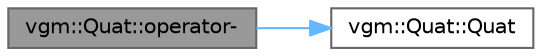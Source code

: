 digraph "vgm::Quat::operator-"
{
 // LATEX_PDF_SIZE
  bgcolor="transparent";
  edge [fontname=Helvetica,fontsize=10,labelfontname=Helvetica,labelfontsize=10];
  node [fontname=Helvetica,fontsize=10,shape=box,height=0.2,width=0.4];
  rankdir="LR";
  Node1 [id="Node000001",label="vgm::Quat::operator-",height=0.2,width=0.4,color="gray40", fillcolor="grey60", style="filled", fontcolor="black",tooltip=" "];
  Node1 -> Node2 [id="edge1_Node000001_Node000002",color="steelblue1",style="solid",tooltip=" "];
  Node2 [id="Node000002",label="vgm::Quat::Quat",height=0.2,width=0.4,color="grey40", fillcolor="white", style="filled",URL="$classvgm_1_1_quat.html#aa29c08ae70b162e159c6e18f1d224eb0",tooltip=" "];
}
